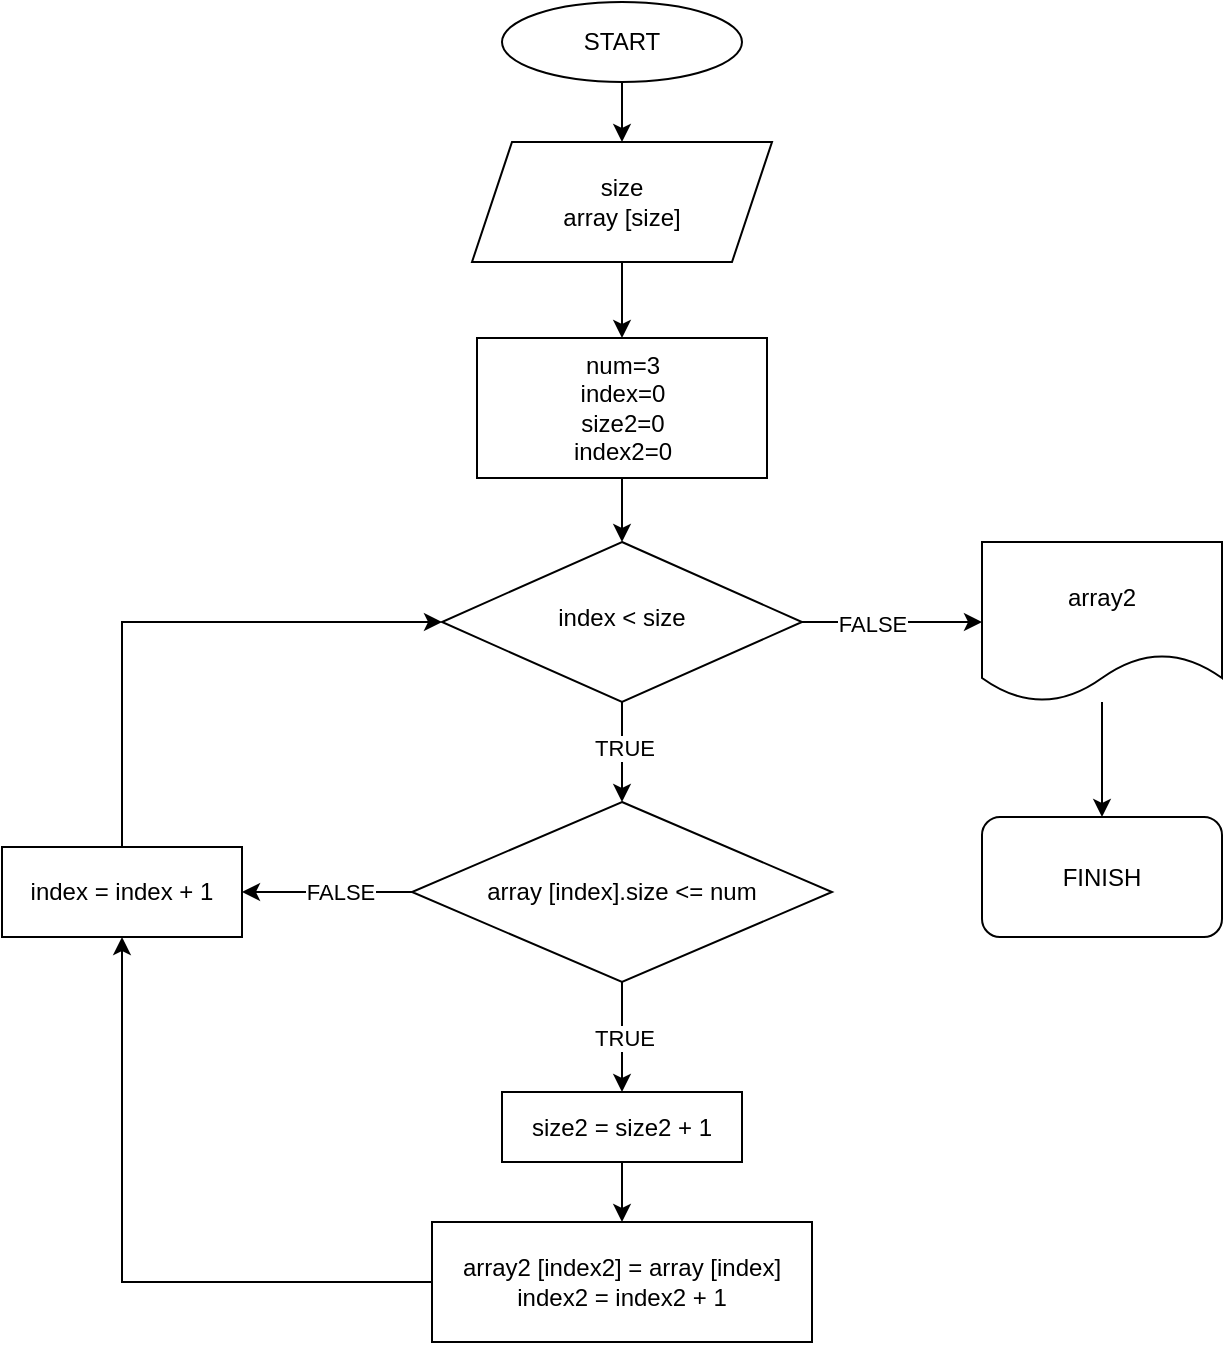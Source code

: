 <mxfile version="22.1.17" type="device">
  <diagram id="C5RBs43oDa-KdzZeNtuy" name="Page-1">
    <mxGraphModel dx="1707" dy="444" grid="1" gridSize="10" guides="1" tooltips="1" connect="1" arrows="1" fold="1" page="1" pageScale="1" pageWidth="827" pageHeight="1169" math="0" shadow="0">
      <root>
        <mxCell id="WIyWlLk6GJQsqaUBKTNV-0" />
        <mxCell id="WIyWlLk6GJQsqaUBKTNV-1" parent="WIyWlLk6GJQsqaUBKTNV-0" />
        <mxCell id="3nQMh7i8aFdYDGyzML7i-8" value="" style="edgeStyle=orthogonalEdgeStyle;rounded=0;orthogonalLoop=1;jettySize=auto;html=1;exitX=0.5;exitY=1;exitDx=0;exitDy=0;" parent="WIyWlLk6GJQsqaUBKTNV-1" source="WIyWlLk6GJQsqaUBKTNV-6" target="3nQMh7i8aFdYDGyzML7i-7" edge="1">
          <mxGeometry relative="1" as="geometry">
            <mxPoint x="220" y="420" as="sourcePoint" />
          </mxGeometry>
        </mxCell>
        <mxCell id="3nQMh7i8aFdYDGyzML7i-24" value="TRUE" style="edgeLabel;html=1;align=center;verticalAlign=middle;resizable=0;points=[];" parent="3nQMh7i8aFdYDGyzML7i-8" vertex="1" connectable="0">
          <mxGeometry x="-0.08" y="1" relative="1" as="geometry">
            <mxPoint as="offset" />
          </mxGeometry>
        </mxCell>
        <mxCell id="3nQMh7i8aFdYDGyzML7i-20" value="" style="edgeStyle=orthogonalEdgeStyle;rounded=0;orthogonalLoop=1;jettySize=auto;html=1;" parent="WIyWlLk6GJQsqaUBKTNV-1" source="WIyWlLk6GJQsqaUBKTNV-6" target="3nQMh7i8aFdYDGyzML7i-19" edge="1">
          <mxGeometry relative="1" as="geometry" />
        </mxCell>
        <mxCell id="3nQMh7i8aFdYDGyzML7i-23" value="FALSE" style="edgeLabel;html=1;align=center;verticalAlign=middle;resizable=0;points=[];" parent="3nQMh7i8aFdYDGyzML7i-20" vertex="1" connectable="0">
          <mxGeometry x="-0.217" y="-1" relative="1" as="geometry">
            <mxPoint as="offset" />
          </mxGeometry>
        </mxCell>
        <mxCell id="WIyWlLk6GJQsqaUBKTNV-6" value="index &amp;lt; size" style="rhombus;whiteSpace=wrap;html=1;shadow=0;fontFamily=Helvetica;fontSize=12;align=center;strokeWidth=1;spacing=6;spacingTop=-4;" parent="WIyWlLk6GJQsqaUBKTNV-1" vertex="1">
          <mxGeometry x="130" y="310" width="180" height="80" as="geometry" />
        </mxCell>
        <mxCell id="3nQMh7i8aFdYDGyzML7i-4" value="" style="edgeStyle=orthogonalEdgeStyle;rounded=0;orthogonalLoop=1;jettySize=auto;html=1;" parent="WIyWlLk6GJQsqaUBKTNV-1" source="3nQMh7i8aFdYDGyzML7i-0" target="3nQMh7i8aFdYDGyzML7i-1" edge="1">
          <mxGeometry relative="1" as="geometry" />
        </mxCell>
        <mxCell id="3nQMh7i8aFdYDGyzML7i-0" value="START" style="ellipse;whiteSpace=wrap;html=1;" parent="WIyWlLk6GJQsqaUBKTNV-1" vertex="1">
          <mxGeometry x="160" y="40" width="120" height="40" as="geometry" />
        </mxCell>
        <mxCell id="3nQMh7i8aFdYDGyzML7i-3" value="" style="edgeStyle=orthogonalEdgeStyle;rounded=0;orthogonalLoop=1;jettySize=auto;html=1;" parent="WIyWlLk6GJQsqaUBKTNV-1" source="3nQMh7i8aFdYDGyzML7i-1" target="3nQMh7i8aFdYDGyzML7i-2" edge="1">
          <mxGeometry relative="1" as="geometry" />
        </mxCell>
        <mxCell id="3nQMh7i8aFdYDGyzML7i-1" value="size&lt;br&gt;array [size]" style="shape=parallelogram;perimeter=parallelogramPerimeter;whiteSpace=wrap;html=1;fixedSize=1;" parent="WIyWlLk6GJQsqaUBKTNV-1" vertex="1">
          <mxGeometry x="145" y="110" width="150" height="60" as="geometry" />
        </mxCell>
        <mxCell id="3nQMh7i8aFdYDGyzML7i-5" value="" style="edgeStyle=orthogonalEdgeStyle;rounded=0;orthogonalLoop=1;jettySize=auto;html=1;" parent="WIyWlLk6GJQsqaUBKTNV-1" source="3nQMh7i8aFdYDGyzML7i-2" target="WIyWlLk6GJQsqaUBKTNV-6" edge="1">
          <mxGeometry relative="1" as="geometry" />
        </mxCell>
        <mxCell id="3nQMh7i8aFdYDGyzML7i-2" value="num=3&lt;br&gt;index=0&lt;br&gt;size2=0&lt;br&gt;index2=0" style="rounded=0;whiteSpace=wrap;html=1;" parent="WIyWlLk6GJQsqaUBKTNV-1" vertex="1">
          <mxGeometry x="147.5" y="208" width="145" height="70" as="geometry" />
        </mxCell>
        <mxCell id="3nQMh7i8aFdYDGyzML7i-10" value="" style="edgeStyle=orthogonalEdgeStyle;rounded=0;orthogonalLoop=1;jettySize=auto;html=1;" parent="WIyWlLk6GJQsqaUBKTNV-1" source="3nQMh7i8aFdYDGyzML7i-7" target="3nQMh7i8aFdYDGyzML7i-9" edge="1">
          <mxGeometry relative="1" as="geometry" />
        </mxCell>
        <mxCell id="3nQMh7i8aFdYDGyzML7i-25" value="TRUE" style="edgeLabel;html=1;align=center;verticalAlign=middle;resizable=0;points=[];" parent="3nQMh7i8aFdYDGyzML7i-10" vertex="1" connectable="0">
          <mxGeometry y="1" relative="1" as="geometry">
            <mxPoint as="offset" />
          </mxGeometry>
        </mxCell>
        <mxCell id="3nQMh7i8aFdYDGyzML7i-16" value="" style="edgeStyle=orthogonalEdgeStyle;rounded=0;orthogonalLoop=1;jettySize=auto;html=1;" parent="WIyWlLk6GJQsqaUBKTNV-1" source="3nQMh7i8aFdYDGyzML7i-7" target="3nQMh7i8aFdYDGyzML7i-15" edge="1">
          <mxGeometry relative="1" as="geometry" />
        </mxCell>
        <mxCell id="3nQMh7i8aFdYDGyzML7i-26" value="FALSE" style="edgeLabel;html=1;align=center;verticalAlign=middle;resizable=0;points=[];" parent="3nQMh7i8aFdYDGyzML7i-16" vertex="1" connectable="0">
          <mxGeometry x="-0.153" relative="1" as="geometry">
            <mxPoint as="offset" />
          </mxGeometry>
        </mxCell>
        <mxCell id="3nQMh7i8aFdYDGyzML7i-7" value="array [index].size &amp;lt;= num" style="rhombus;whiteSpace=wrap;html=1;" parent="WIyWlLk6GJQsqaUBKTNV-1" vertex="1">
          <mxGeometry x="115" y="440" width="210" height="90" as="geometry" />
        </mxCell>
        <mxCell id="3nQMh7i8aFdYDGyzML7i-12" value="" style="edgeStyle=orthogonalEdgeStyle;rounded=0;orthogonalLoop=1;jettySize=auto;html=1;" parent="WIyWlLk6GJQsqaUBKTNV-1" source="3nQMh7i8aFdYDGyzML7i-9" target="3nQMh7i8aFdYDGyzML7i-11" edge="1">
          <mxGeometry relative="1" as="geometry" />
        </mxCell>
        <mxCell id="3nQMh7i8aFdYDGyzML7i-9" value="size2 = size2 + 1" style="whiteSpace=wrap;html=1;" parent="WIyWlLk6GJQsqaUBKTNV-1" vertex="1">
          <mxGeometry x="160" y="585" width="120" height="35" as="geometry" />
        </mxCell>
        <mxCell id="3nQMh7i8aFdYDGyzML7i-17" style="edgeStyle=orthogonalEdgeStyle;rounded=0;orthogonalLoop=1;jettySize=auto;html=1;entryX=0.5;entryY=1;entryDx=0;entryDy=0;" parent="WIyWlLk6GJQsqaUBKTNV-1" source="3nQMh7i8aFdYDGyzML7i-11" target="3nQMh7i8aFdYDGyzML7i-15" edge="1">
          <mxGeometry relative="1" as="geometry" />
        </mxCell>
        <mxCell id="3nQMh7i8aFdYDGyzML7i-11" value="array2 [index2] = array [index]&lt;br&gt;index2 = index2 + 1" style="whiteSpace=wrap;html=1;align=center;" parent="WIyWlLk6GJQsqaUBKTNV-1" vertex="1">
          <mxGeometry x="125" y="650" width="190" height="60" as="geometry" />
        </mxCell>
        <mxCell id="3nQMh7i8aFdYDGyzML7i-18" style="edgeStyle=orthogonalEdgeStyle;rounded=0;orthogonalLoop=1;jettySize=auto;html=1;entryX=0;entryY=0.5;entryDx=0;entryDy=0;exitX=0.5;exitY=0;exitDx=0;exitDy=0;" parent="WIyWlLk6GJQsqaUBKTNV-1" source="3nQMh7i8aFdYDGyzML7i-15" target="WIyWlLk6GJQsqaUBKTNV-6" edge="1">
          <mxGeometry relative="1" as="geometry">
            <mxPoint x="-70" y="395" as="sourcePoint" />
            <mxPoint x="30" y="290" as="targetPoint" />
          </mxGeometry>
        </mxCell>
        <mxCell id="3nQMh7i8aFdYDGyzML7i-15" value="index = index + 1" style="whiteSpace=wrap;html=1;" parent="WIyWlLk6GJQsqaUBKTNV-1" vertex="1">
          <mxGeometry x="-90" y="462.5" width="120" height="45" as="geometry" />
        </mxCell>
        <mxCell id="3nQMh7i8aFdYDGyzML7i-22" value="" style="edgeStyle=orthogonalEdgeStyle;rounded=0;orthogonalLoop=1;jettySize=auto;html=1;" parent="WIyWlLk6GJQsqaUBKTNV-1" source="3nQMh7i8aFdYDGyzML7i-19" target="3nQMh7i8aFdYDGyzML7i-21" edge="1">
          <mxGeometry relative="1" as="geometry" />
        </mxCell>
        <mxCell id="3nQMh7i8aFdYDGyzML7i-19" value="array2" style="shape=document;whiteSpace=wrap;html=1;boundedLbl=1;" parent="WIyWlLk6GJQsqaUBKTNV-1" vertex="1">
          <mxGeometry x="400" y="310" width="120" height="80" as="geometry" />
        </mxCell>
        <mxCell id="3nQMh7i8aFdYDGyzML7i-21" value="FINISH" style="rounded=1;whiteSpace=wrap;html=1;" parent="WIyWlLk6GJQsqaUBKTNV-1" vertex="1">
          <mxGeometry x="400" y="447.5" width="120" height="60" as="geometry" />
        </mxCell>
      </root>
    </mxGraphModel>
  </diagram>
</mxfile>
